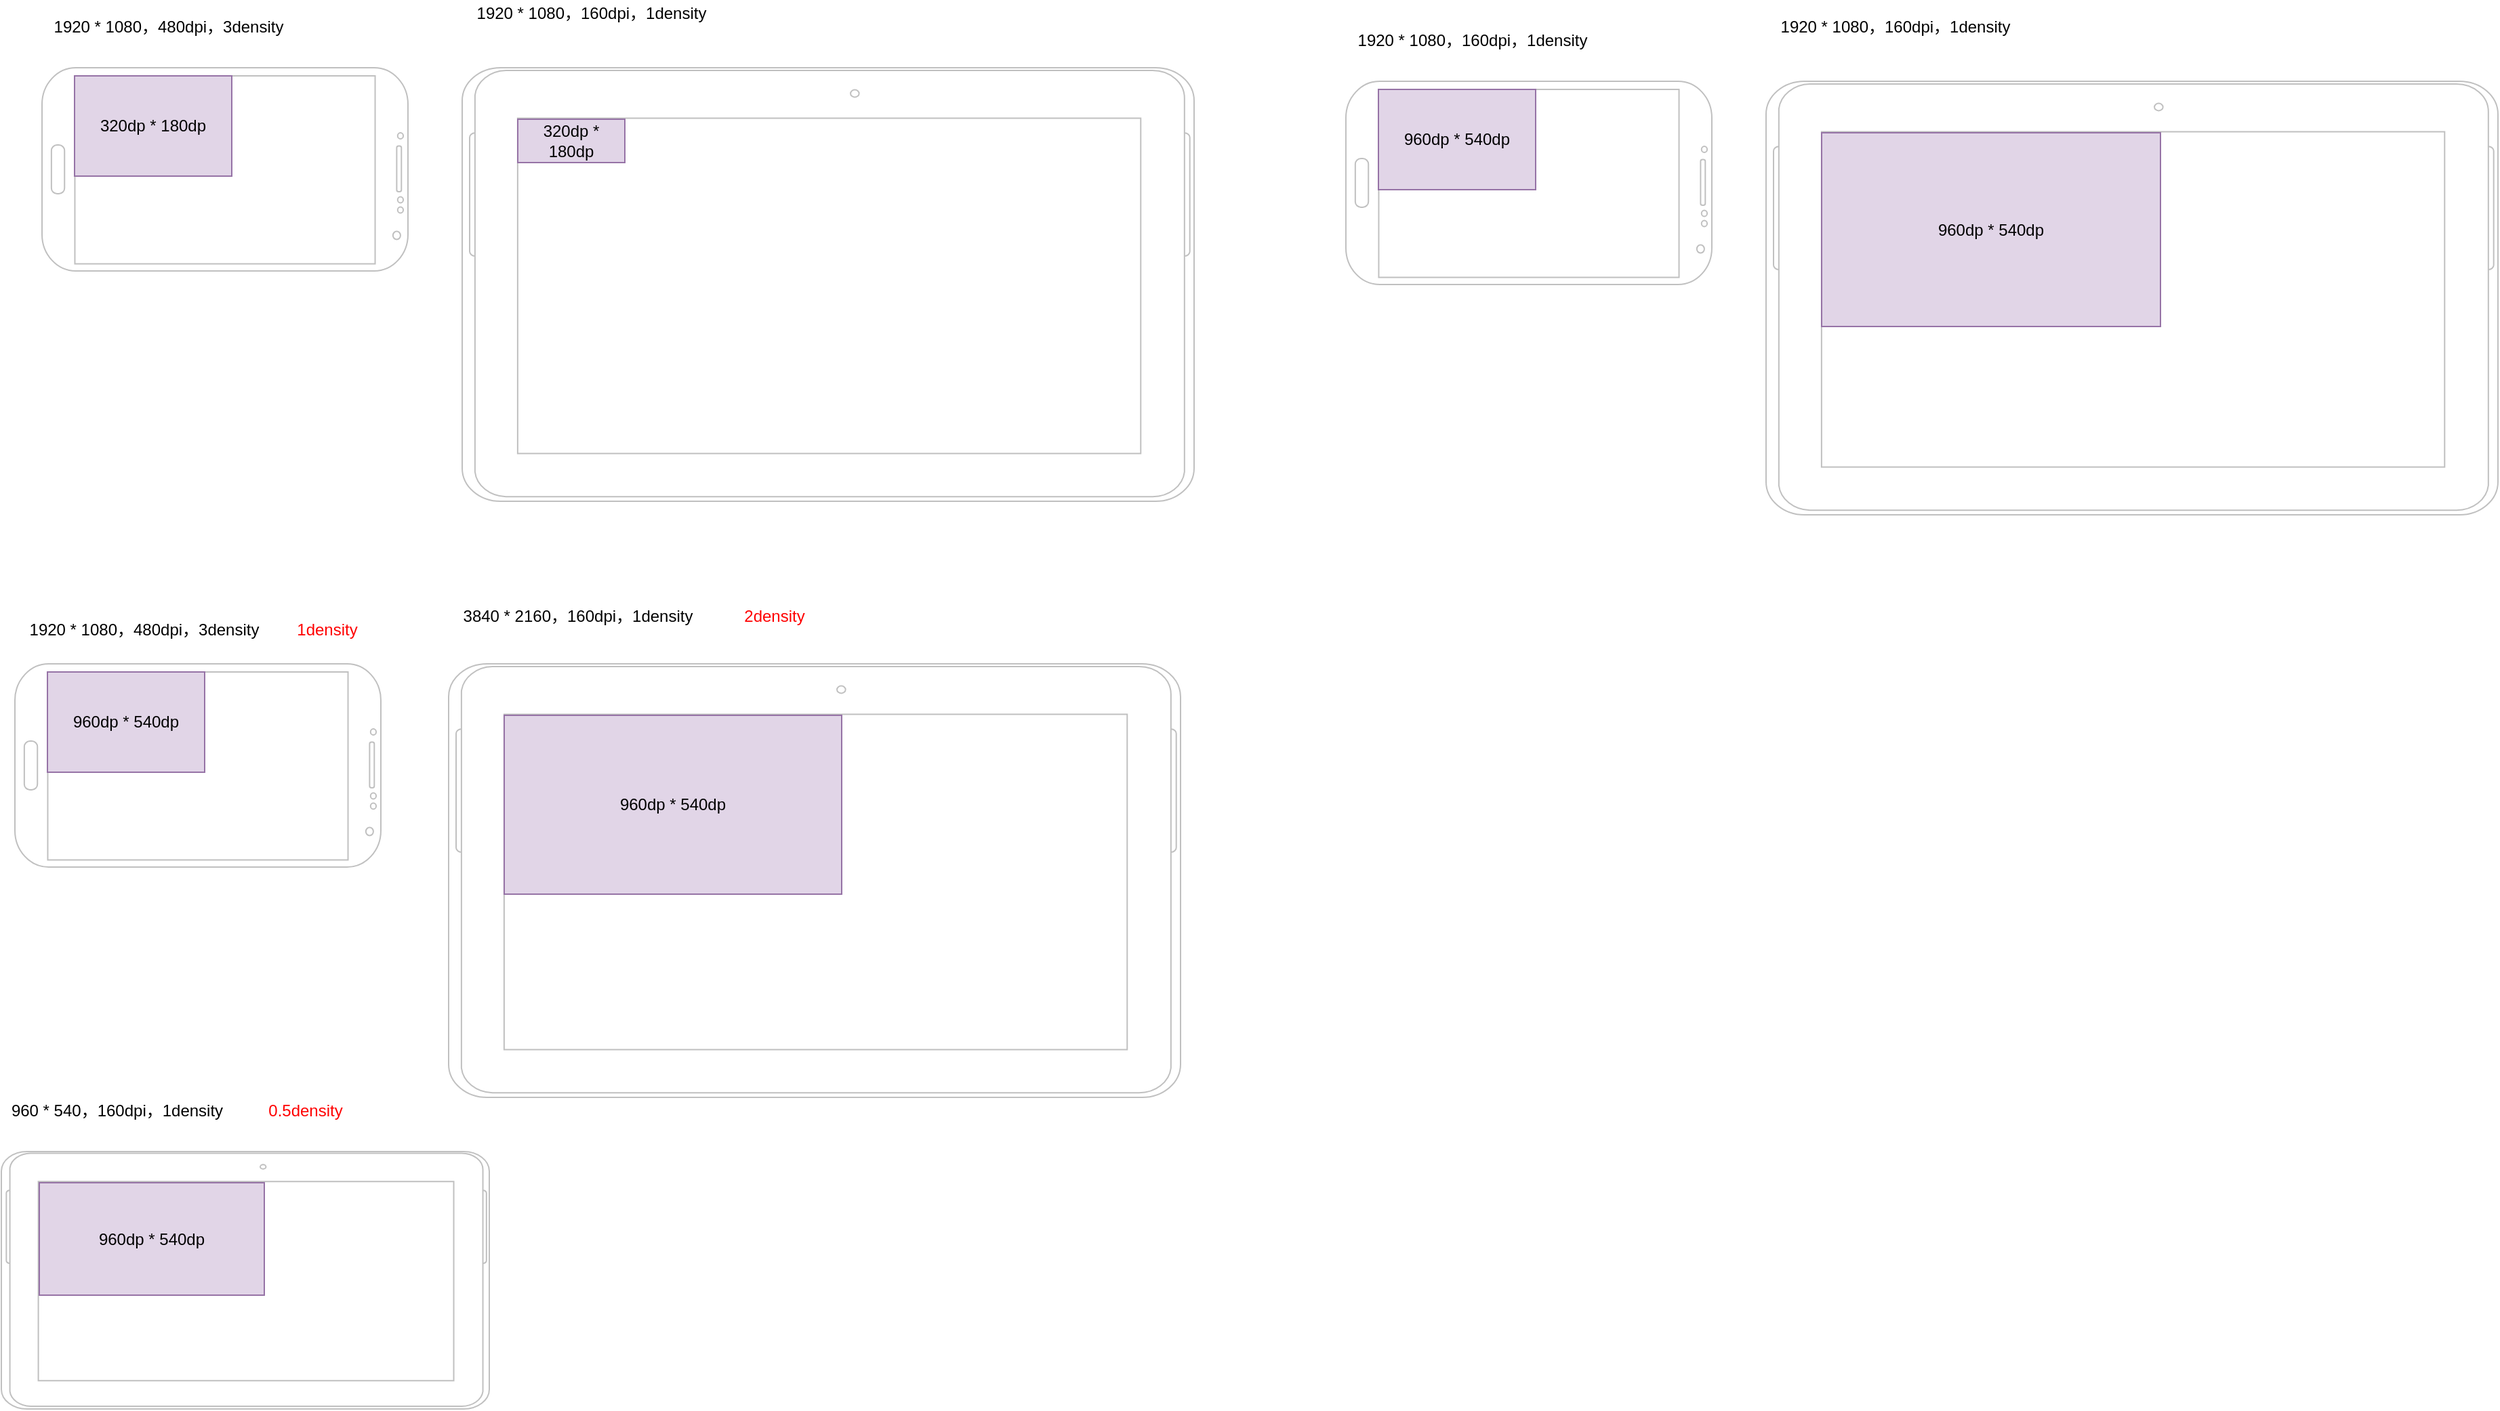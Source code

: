<mxfile version="13.7.3" type="device"><diagram id="EDMCgWgTeQYs1MKASxLA" name="第 1 页"><mxGraphModel dx="1707" dy="987" grid="0" gridSize="10" guides="1" tooltips="1" connect="1" arrows="1" fold="1" page="0" pageScale="1" pageWidth="827" pageHeight="1169" math="0" shadow="0"><root><mxCell id="0"/><mxCell id="1" parent="0"/><mxCell id="oD45UavEnUebiQi0nhNo-3" value="" style="verticalLabelPosition=bottom;verticalAlign=top;html=1;shadow=0;dashed=0;strokeWidth=1;shape=mxgraph.android.phone2;strokeColor=#c0c0c0;direction=south;" vertex="1" parent="1"><mxGeometry x="210" y="170" width="270" height="150" as="geometry"/></mxCell><mxCell id="oD45UavEnUebiQi0nhNo-4" value="" style="verticalLabelPosition=bottom;verticalAlign=top;html=1;shadow=0;dashed=0;strokeWidth=1;shape=mxgraph.android.tab2;strokeColor=#c0c0c0;direction=north;" vertex="1" parent="1"><mxGeometry x="520" y="170" width="540" height="320" as="geometry"/></mxCell><mxCell id="oD45UavEnUebiQi0nhNo-7" value="1920 * 1080，480dpi，3density" style="text;html=1;align=center;verticalAlign=middle;resizable=0;points=[];autosize=1;" vertex="1" parent="1"><mxGeometry x="208" y="130" width="190" height="20" as="geometry"/></mxCell><mxCell id="oD45UavEnUebiQi0nhNo-12" value="&lt;span&gt;320dp * 180dp&lt;/span&gt;" style="rounded=0;whiteSpace=wrap;html=1;fillColor=#e1d5e7;strokeColor=#9673a6;" vertex="1" parent="1"><mxGeometry x="561" y="208" width="79" height="32" as="geometry"/></mxCell><mxCell id="oD45UavEnUebiQi0nhNo-13" value="320dp * 180dp" style="rounded=0;whiteSpace=wrap;html=1;fillColor=#e1d5e7;strokeColor=#9673a6;" vertex="1" parent="1"><mxGeometry x="234" y="176" width="116" height="74" as="geometry"/></mxCell><mxCell id="oD45UavEnUebiQi0nhNo-14" value="" style="verticalLabelPosition=bottom;verticalAlign=top;html=1;shadow=0;dashed=0;strokeWidth=1;shape=mxgraph.android.phone2;strokeColor=#c0c0c0;direction=south;" vertex="1" parent="1"><mxGeometry x="190" y="610" width="270" height="150" as="geometry"/></mxCell><mxCell id="oD45UavEnUebiQi0nhNo-15" value="" style="verticalLabelPosition=bottom;verticalAlign=top;html=1;shadow=0;dashed=0;strokeWidth=1;shape=mxgraph.android.tab2;strokeColor=#c0c0c0;direction=north;" vertex="1" parent="1"><mxGeometry x="510" y="610" width="540" height="320" as="geometry"/></mxCell><mxCell id="oD45UavEnUebiQi0nhNo-18" value="1920 * 1080，480dpi，3density" style="text;html=1;align=center;verticalAlign=middle;resizable=0;points=[];autosize=1;" vertex="1" parent="1"><mxGeometry x="190" y="575" width="190" height="20" as="geometry"/></mxCell><mxCell id="oD45UavEnUebiQi0nhNo-20" value="&lt;span&gt;960dp * 540dp&lt;/span&gt;" style="rounded=0;whiteSpace=wrap;html=1;fillColor=#e1d5e7;strokeColor=#9673a6;" vertex="1" parent="1"><mxGeometry x="551" y="648" width="249" height="132" as="geometry"/></mxCell><mxCell id="oD45UavEnUebiQi0nhNo-21" value="960dp * 540dp" style="rounded=0;whiteSpace=wrap;html=1;fillColor=#e1d5e7;strokeColor=#9673a6;" vertex="1" parent="1"><mxGeometry x="214" y="616" width="116" height="74" as="geometry"/></mxCell><mxCell id="oD45UavEnUebiQi0nhNo-22" value="" style="verticalLabelPosition=bottom;verticalAlign=top;html=1;shadow=0;dashed=0;strokeWidth=1;shape=mxgraph.android.tab2;strokeColor=#c0c0c0;direction=north;" vertex="1" parent="1"><mxGeometry x="180" y="970" width="360" height="190" as="geometry"/></mxCell><mxCell id="oD45UavEnUebiQi0nhNo-27" value="&lt;span&gt;960dp * 540dp&lt;/span&gt;" style="rounded=0;whiteSpace=wrap;html=1;fillColor=#e1d5e7;strokeColor=#9673a6;" vertex="1" parent="1"><mxGeometry x="208" y="993" width="166" height="83" as="geometry"/></mxCell><mxCell id="oD45UavEnUebiQi0nhNo-29" value="1920 * 1080，160dpi，1density" style="text;html=1;align=center;verticalAlign=middle;resizable=0;points=[];autosize=1;" vertex="1" parent="1"><mxGeometry x="520" y="120" width="190" height="20" as="geometry"/></mxCell><mxCell id="oD45UavEnUebiQi0nhNo-30" value="3840 * 2160，160dpi，1density" style="text;html=1;align=center;verticalAlign=middle;resizable=0;points=[];autosize=1;" vertex="1" parent="1"><mxGeometry x="510" y="565" width="190" height="20" as="geometry"/></mxCell><mxCell id="oD45UavEnUebiQi0nhNo-31" value="960 * 540，160dpi，1density" style="text;html=1;align=center;verticalAlign=middle;resizable=0;points=[];autosize=1;" vertex="1" parent="1"><mxGeometry x="180" y="930" width="170" height="20" as="geometry"/></mxCell><mxCell id="oD45UavEnUebiQi0nhNo-33" value="&lt;font color=&quot;#ff0000&quot;&gt;1density&lt;/font&gt;" style="text;html=1;align=center;verticalAlign=middle;resizable=0;points=[];autosize=1;" vertex="1" parent="1"><mxGeometry x="390" y="575" width="60" height="20" as="geometry"/></mxCell><mxCell id="oD45UavEnUebiQi0nhNo-34" value="&lt;font color=&quot;#ff0000&quot;&gt;2density&lt;/font&gt;" style="text;html=1;align=center;verticalAlign=middle;resizable=0;points=[];autosize=1;" vertex="1" parent="1"><mxGeometry x="720" y="565" width="60" height="20" as="geometry"/></mxCell><mxCell id="oD45UavEnUebiQi0nhNo-35" value="&lt;font color=&quot;#ff0000&quot;&gt;0.5density&lt;/font&gt;" style="text;html=1;align=center;verticalAlign=middle;resizable=0;points=[];autosize=1;" vertex="1" parent="1"><mxGeometry x="369" y="930" width="70" height="20" as="geometry"/></mxCell><mxCell id="oD45UavEnUebiQi0nhNo-36" value="" style="verticalLabelPosition=bottom;verticalAlign=top;html=1;shadow=0;dashed=0;strokeWidth=1;shape=mxgraph.android.phone2;strokeColor=#c0c0c0;direction=south;" vertex="1" parent="1"><mxGeometry x="1172" y="180" width="270" height="150" as="geometry"/></mxCell><mxCell id="oD45UavEnUebiQi0nhNo-37" value="" style="verticalLabelPosition=bottom;verticalAlign=top;html=1;shadow=0;dashed=0;strokeWidth=1;shape=mxgraph.android.tab2;strokeColor=#c0c0c0;direction=north;" vertex="1" parent="1"><mxGeometry x="1482" y="180" width="540" height="320" as="geometry"/></mxCell><mxCell id="oD45UavEnUebiQi0nhNo-38" value="1920 * 1080，160dpi，1density" style="text;html=1;align=center;verticalAlign=middle;resizable=0;points=[];autosize=1;" vertex="1" parent="1"><mxGeometry x="1170" y="140" width="190" height="20" as="geometry"/></mxCell><mxCell id="oD45UavEnUebiQi0nhNo-39" value="960dp * 540dp" style="rounded=0;whiteSpace=wrap;html=1;fillColor=#e1d5e7;strokeColor=#9673a6;" vertex="1" parent="1"><mxGeometry x="1523" y="218" width="250" height="143" as="geometry"/></mxCell><mxCell id="oD45UavEnUebiQi0nhNo-40" value="960dp * 540dp" style="rounded=0;whiteSpace=wrap;html=1;fillColor=#e1d5e7;strokeColor=#9673a6;" vertex="1" parent="1"><mxGeometry x="1196" y="186" width="116" height="74" as="geometry"/></mxCell><mxCell id="oD45UavEnUebiQi0nhNo-41" value="1920 * 1080，160dpi，1density" style="text;html=1;align=center;verticalAlign=middle;resizable=0;points=[];autosize=1;" vertex="1" parent="1"><mxGeometry x="1482" y="130" width="190" height="20" as="geometry"/></mxCell></root></mxGraphModel></diagram></mxfile>